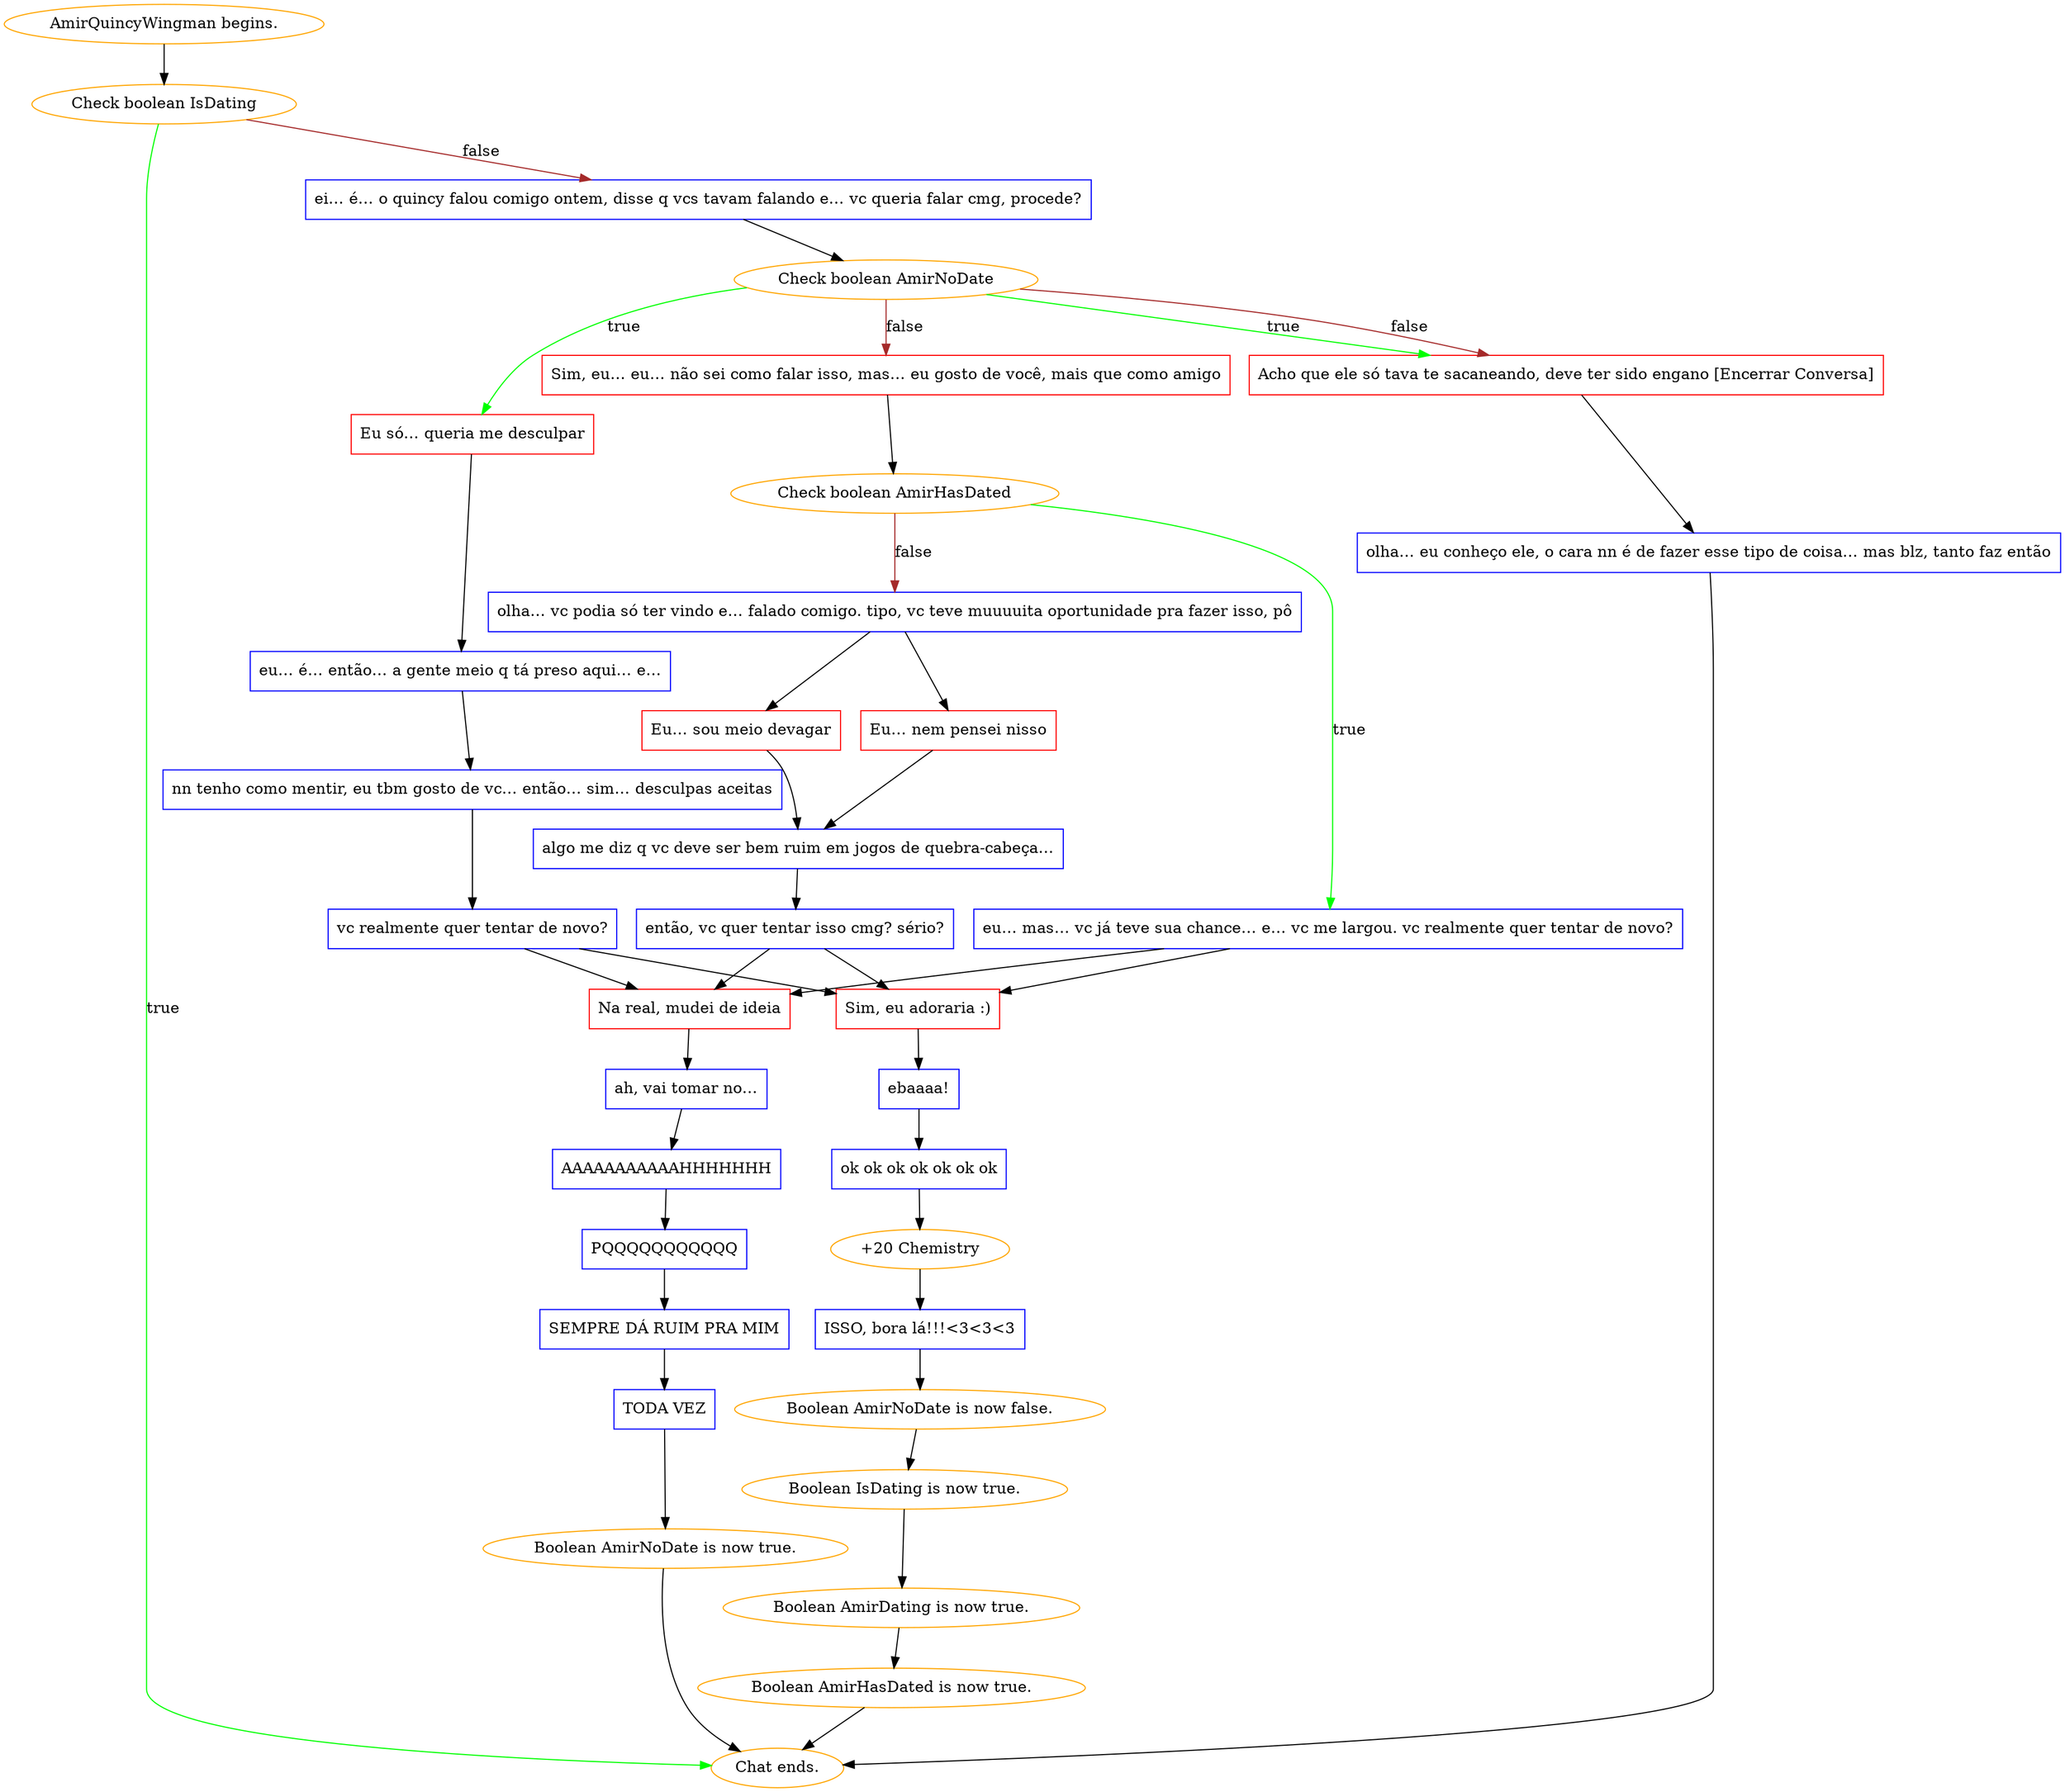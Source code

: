 digraph {
	"AmirQuincyWingman begins." [color=orange];
		"AmirQuincyWingman begins." -> j724089190;
	j724089190 [label="Check boolean IsDating",color=orange];
		j724089190 -> "Chat ends." [label=true,color=green];
		j724089190 -> j2492084880 [label=false,color=brown];
	"Chat ends." [color=orange];
	j2492084880 [label="ei… é… o quincy falou comigo ontem, disse q vcs tavam falando e… vc queria falar cmg, procede?",shape=box,color=blue];
		j2492084880 -> j1713116651;
	j1713116651 [label="Check boolean AmirNoDate",color=orange];
		j1713116651 -> j1824524008 [label=true,color=green];
		j1713116651 -> j2054679551 [label=true,color=green];
		j1713116651 -> j3225116231 [label=false,color=brown];
		j1713116651 -> j2054679551 [label=false,color=brown];
	j1824524008 [label="Eu só… queria me desculpar",shape=box,color=red];
		j1824524008 -> j860833108;
	j2054679551 [label="Acho que ele só tava te sacaneando, deve ter sido engano [Encerrar Conversa]",shape=box,color=red];
		j2054679551 -> j1672485130;
	j3225116231 [label="Sim, eu… eu… não sei como falar isso, mas… eu gosto de você, mais que como amigo",shape=box,color=red];
		j3225116231 -> j3450431594;
	j860833108 [label="eu… é… então… a gente meio q tá preso aqui… e…",shape=box,color=blue];
		j860833108 -> j1730015100;
	j1672485130 [label="olha… eu conheço ele, o cara nn é de fazer esse tipo de coisa… mas blz, tanto faz então",shape=box,color=blue];
		j1672485130 -> "Chat ends.";
	j3450431594 [label="Check boolean AmirHasDated",color=orange];
		j3450431594 -> j1998397649 [label=true,color=green];
		j3450431594 -> j626030635 [label=false,color=brown];
	j1730015100 [label="nn tenho como mentir, eu tbm gosto de vc… então… sim… desculpas aceitas",shape=box,color=blue];
		j1730015100 -> j3568878466;
	j1998397649 [label="eu… mas… vc já teve sua chance… e… vc me largou. vc realmente quer tentar de novo?",shape=box,color=blue];
		j1998397649 -> j1164593923;
		j1998397649 -> j4114401354;
	j626030635 [label="olha… vc podia só ter vindo e… falado comigo. tipo, vc teve muuuuita oportunidade pra fazer isso, pô",shape=box,color=blue];
		j626030635 -> j2154583782;
		j626030635 -> j2408189745;
	j3568878466 [label="vc realmente quer tentar de novo?",shape=box,color=blue];
		j3568878466 -> j1164593923;
		j3568878466 -> j4114401354;
	j1164593923 [label="Sim, eu adoraria :)",shape=box,color=red];
		j1164593923 -> j201916621;
	j4114401354 [label="Na real, mudei de ideia",shape=box,color=red];
		j4114401354 -> j2048330422;
	j2154583782 [label="Eu… nem pensei nisso",shape=box,color=red];
		j2154583782 -> j3065023070;
	j2408189745 [label="Eu… sou meio devagar",shape=box,color=red];
		j2408189745 -> j3065023070;
	j201916621 [label="ebaaaa!",shape=box,color=blue];
		j201916621 -> j3205264297;
	j2048330422 [label="ah, vai tomar no…",shape=box,color=blue];
		j2048330422 -> j3310343913;
	j3065023070 [label="algo me diz q vc deve ser bem ruim em jogos de quebra-cabeça…",shape=box,color=blue];
		j3065023070 -> j72341182;
	j3205264297 [label="ok ok ok ok ok ok ok",shape=box,color=blue];
		j3205264297 -> j3348763619;
	j3310343913 [label="AAAAAAAAAAAHHHHHHH",shape=box,color=blue];
		j3310343913 -> j3295693629;
	j72341182 [label="então, vc quer tentar isso cmg? sério?",shape=box,color=blue];
		j72341182 -> j1164593923;
		j72341182 -> j4114401354;
	j3348763619 [label="+20 Chemistry",color=orange];
		j3348763619 -> j4117741296;
	j3295693629 [label="PQQQQQQQQQQQ",shape=box,color=blue];
		j3295693629 -> j2834813347;
	j4117741296 [label="ISSO, bora lá!!!<3<3<3",shape=box,color=blue];
		j4117741296 -> j1208662821;
	j2834813347 [label="SEMPRE DÁ RUIM PRA MIM",shape=box,color=blue];
		j2834813347 -> j1994396213;
	j1208662821 [label="Boolean AmirNoDate is now false.",color=orange];
		j1208662821 -> j218661509;
	j1994396213 [label="TODA VEZ",shape=box,color=blue];
		j1994396213 -> j1438323710;
	j218661509 [label="Boolean IsDating is now true.",color=orange];
		j218661509 -> j2815014746;
	j1438323710 [label="Boolean AmirNoDate is now true.",color=orange];
		j1438323710 -> "Chat ends.";
	j2815014746 [label="Boolean AmirDating is now true.",color=orange];
		j2815014746 -> j912964709;
	j912964709 [label="Boolean AmirHasDated is now true.",color=orange];
		j912964709 -> "Chat ends.";
}